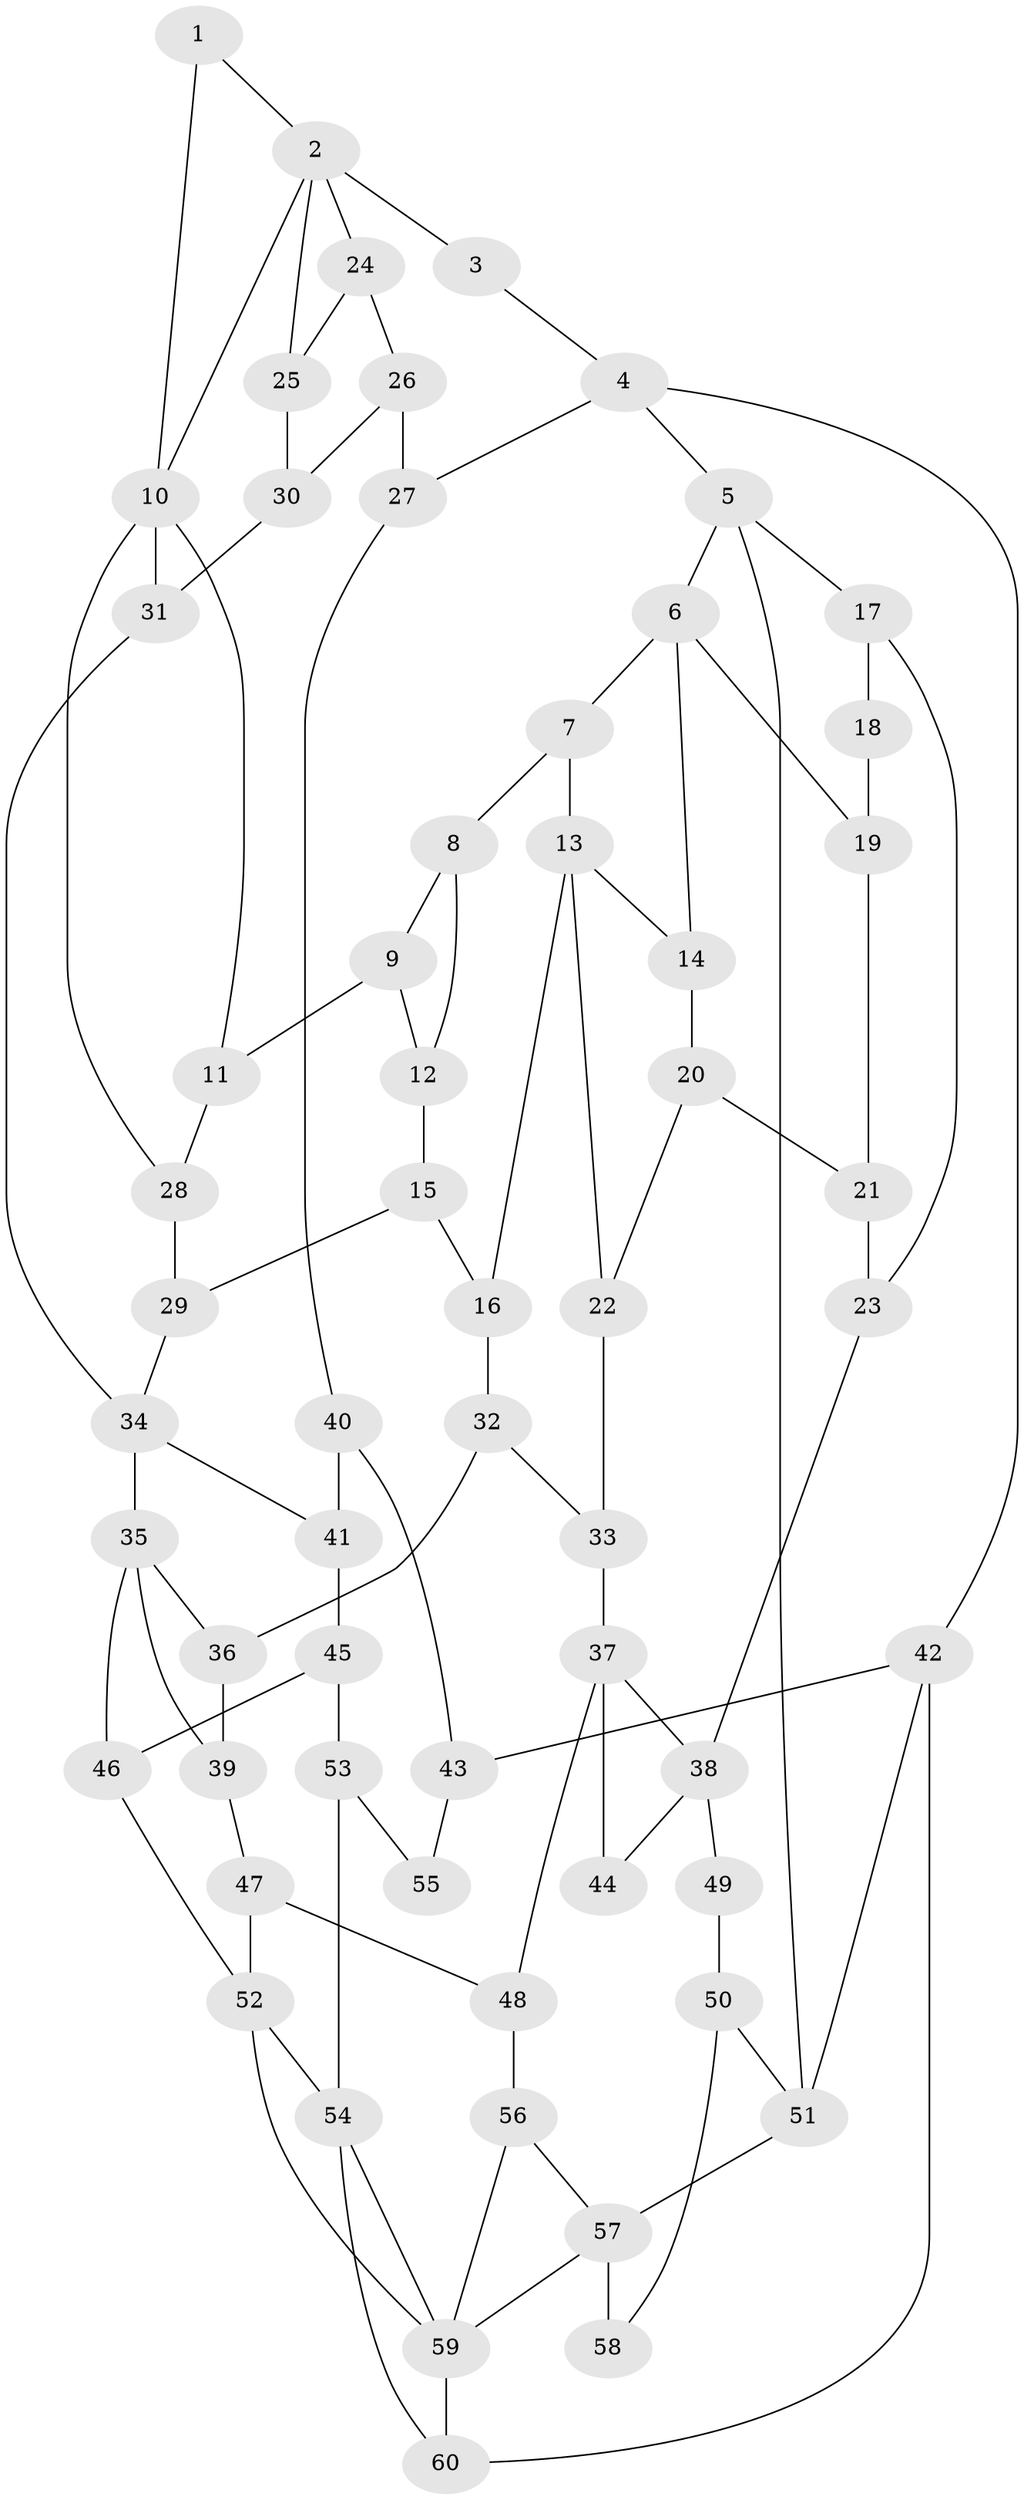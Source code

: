 // original degree distribution, {3: 0.025, 4: 0.25833333333333336, 6: 0.25833333333333336, 5: 0.4583333333333333}
// Generated by graph-tools (version 1.1) at 2025/38/03/09/25 02:38:48]
// undirected, 60 vertices, 96 edges
graph export_dot {
graph [start="1"]
  node [color=gray90,style=filled];
  1;
  2;
  3;
  4;
  5;
  6;
  7;
  8;
  9;
  10;
  11;
  12;
  13;
  14;
  15;
  16;
  17;
  18;
  19;
  20;
  21;
  22;
  23;
  24;
  25;
  26;
  27;
  28;
  29;
  30;
  31;
  32;
  33;
  34;
  35;
  36;
  37;
  38;
  39;
  40;
  41;
  42;
  43;
  44;
  45;
  46;
  47;
  48;
  49;
  50;
  51;
  52;
  53;
  54;
  55;
  56;
  57;
  58;
  59;
  60;
  1 -- 2 [weight=1.0];
  1 -- 10 [weight=1.0];
  2 -- 3 [weight=2.0];
  2 -- 10 [weight=1.0];
  2 -- 24 [weight=1.0];
  2 -- 25 [weight=1.0];
  3 -- 4 [weight=1.0];
  4 -- 5 [weight=1.0];
  4 -- 27 [weight=1.0];
  4 -- 42 [weight=1.0];
  5 -- 6 [weight=1.0];
  5 -- 17 [weight=1.0];
  5 -- 51 [weight=1.0];
  6 -- 7 [weight=1.0];
  6 -- 14 [weight=1.0];
  6 -- 19 [weight=1.0];
  7 -- 8 [weight=1.0];
  7 -- 13 [weight=1.0];
  8 -- 9 [weight=1.0];
  8 -- 12 [weight=1.0];
  9 -- 11 [weight=1.0];
  9 -- 12 [weight=1.0];
  10 -- 11 [weight=1.0];
  10 -- 28 [weight=1.0];
  10 -- 31 [weight=1.0];
  11 -- 28 [weight=1.0];
  12 -- 15 [weight=1.0];
  13 -- 14 [weight=1.0];
  13 -- 16 [weight=1.0];
  13 -- 22 [weight=1.0];
  14 -- 20 [weight=1.0];
  15 -- 16 [weight=1.0];
  15 -- 29 [weight=1.0];
  16 -- 32 [weight=1.0];
  17 -- 18 [weight=1.0];
  17 -- 23 [weight=1.0];
  18 -- 19 [weight=1.0];
  19 -- 21 [weight=1.0];
  20 -- 21 [weight=1.0];
  20 -- 22 [weight=1.0];
  21 -- 23 [weight=1.0];
  22 -- 33 [weight=2.0];
  23 -- 38 [weight=1.0];
  24 -- 25 [weight=1.0];
  24 -- 26 [weight=1.0];
  25 -- 30 [weight=1.0];
  26 -- 27 [weight=4.0];
  26 -- 30 [weight=1.0];
  27 -- 40 [weight=1.0];
  28 -- 29 [weight=1.0];
  29 -- 34 [weight=1.0];
  30 -- 31 [weight=1.0];
  31 -- 34 [weight=1.0];
  32 -- 33 [weight=2.0];
  32 -- 36 [weight=2.0];
  33 -- 37 [weight=2.0];
  34 -- 35 [weight=2.0];
  34 -- 41 [weight=1.0];
  35 -- 36 [weight=1.0];
  35 -- 39 [weight=1.0];
  35 -- 46 [weight=2.0];
  36 -- 39 [weight=1.0];
  37 -- 38 [weight=1.0];
  37 -- 44 [weight=1.0];
  37 -- 48 [weight=1.0];
  38 -- 44 [weight=2.0];
  38 -- 49 [weight=2.0];
  39 -- 47 [weight=1.0];
  40 -- 41 [weight=1.0];
  40 -- 43 [weight=1.0];
  41 -- 45 [weight=2.0];
  42 -- 43 [weight=1.0];
  42 -- 51 [weight=1.0];
  42 -- 60 [weight=1.0];
  43 -- 55 [weight=1.0];
  45 -- 46 [weight=2.0];
  45 -- 53 [weight=2.0];
  46 -- 52 [weight=1.0];
  47 -- 48 [weight=1.0];
  47 -- 52 [weight=1.0];
  48 -- 56 [weight=1.0];
  49 -- 50 [weight=4.0];
  50 -- 51 [weight=1.0];
  50 -- 58 [weight=1.0];
  51 -- 57 [weight=1.0];
  52 -- 54 [weight=1.0];
  52 -- 59 [weight=1.0];
  53 -- 54 [weight=2.0];
  53 -- 55 [weight=2.0];
  54 -- 59 [weight=1.0];
  54 -- 60 [weight=1.0];
  56 -- 57 [weight=1.0];
  56 -- 59 [weight=1.0];
  57 -- 58 [weight=2.0];
  57 -- 59 [weight=1.0];
  59 -- 60 [weight=2.0];
}
